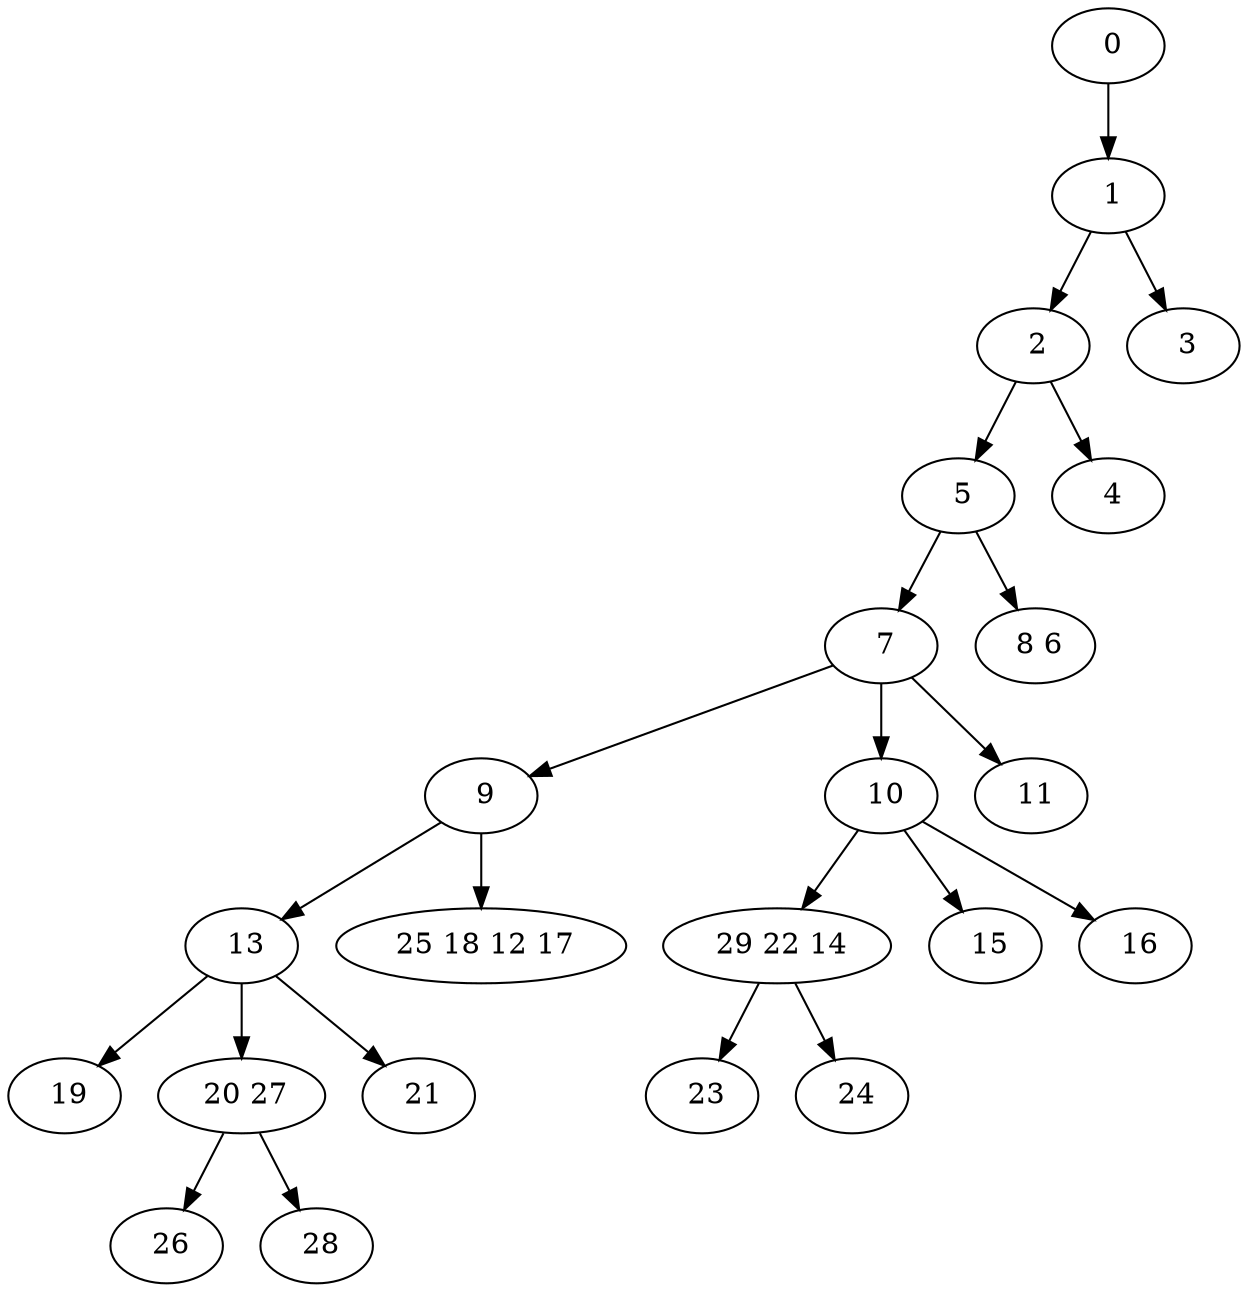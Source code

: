 digraph mytree {
" 0" -> " 1";
" 1" -> " 2";
" 1" -> " 3";
" 2" -> " 5";
" 2" -> " 4";
" 3";
" 5" -> " 7";
" 5" -> " 8 6";
" 7" -> " 9";
" 7" -> " 10";
" 7" -> " 11";
" 8 6";
" 9" -> " 13";
" 9" -> " 25 18 12 17";
" 10" -> " 29 22 14";
" 10" -> " 15";
" 10" -> " 16";
" 11";
" 13" -> " 19";
" 13" -> " 20 27";
" 13" -> " 21";
" 25 18 12 17";
" 29 22 14" -> " 23";
" 29 22 14" -> " 24";
" 19";
" 20 27" -> " 26";
" 20 27" -> " 28";
" 21";
" 26";
" 28";
" 15";
" 23";
" 24";
" 16";
" 4";
}
